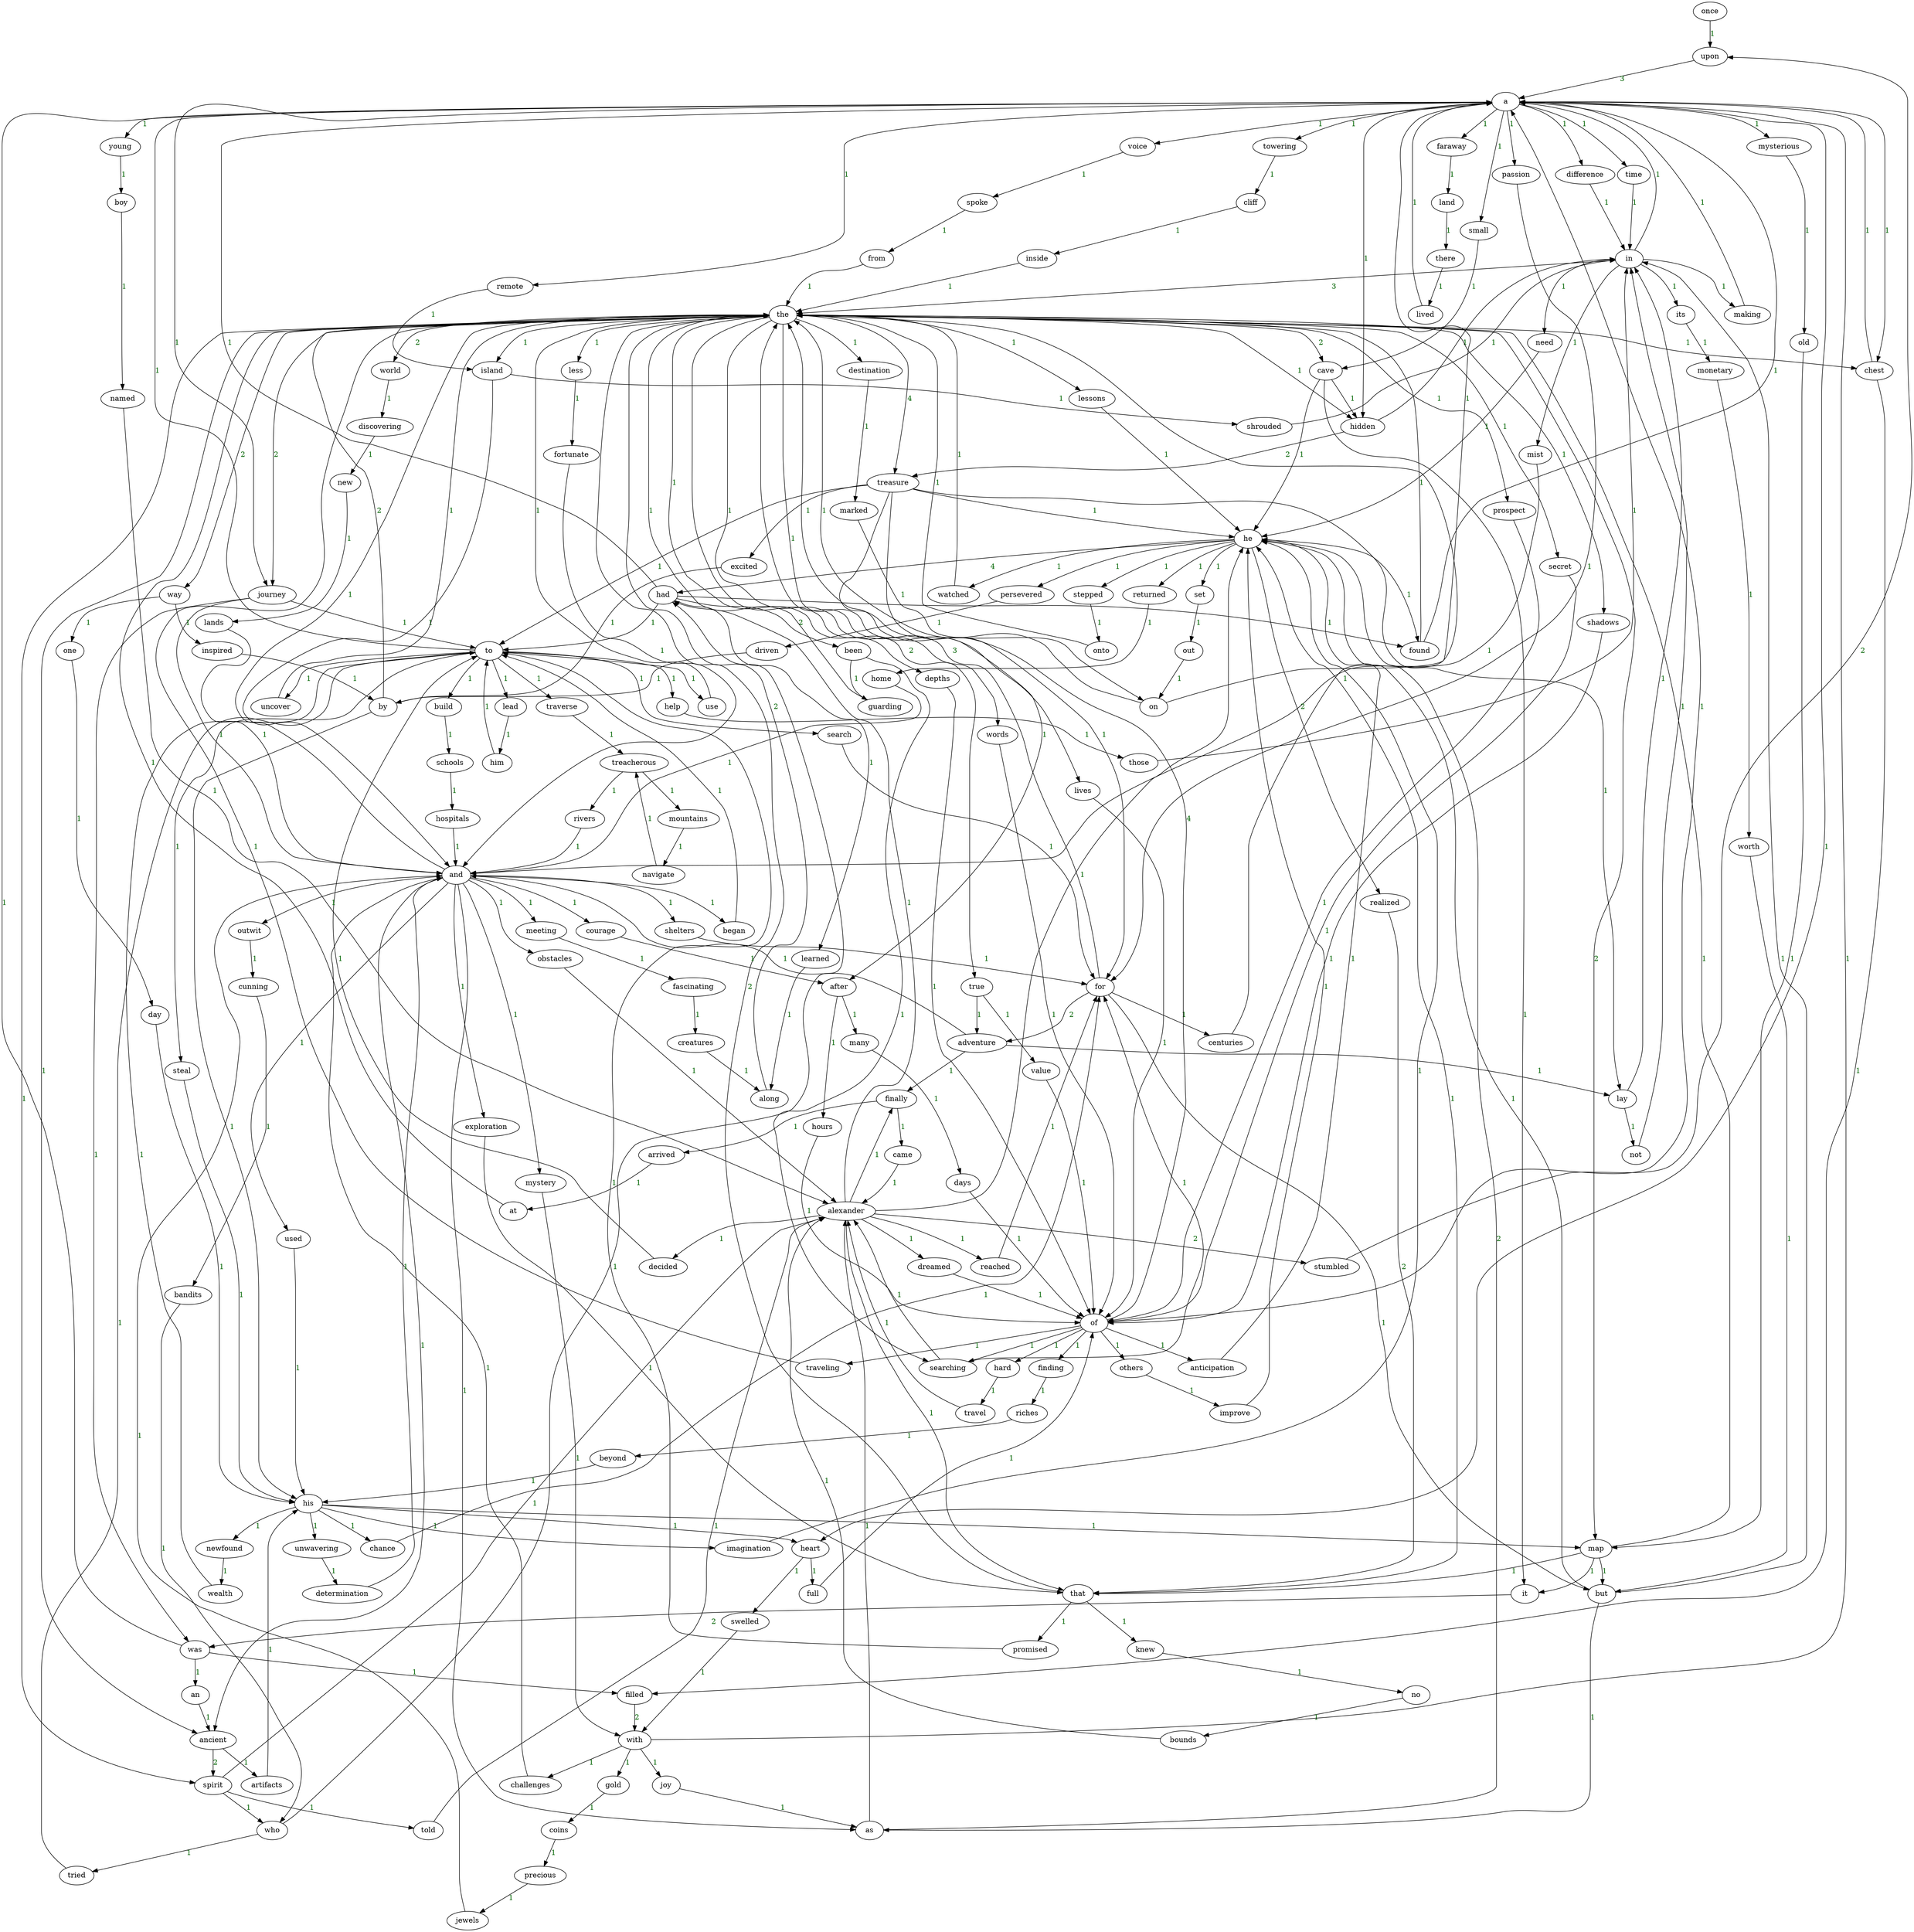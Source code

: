 digraph G {
    0 [label="once"]
    1 [label="upon"]
    0->1 [label="1", fontcolor="darkgreen"]
    1 [label="upon"]
    2 [label="a"]
    1->2 [label="3", fontcolor="darkgreen"]
    2 [label="a"]
    3 [label="time"]
    2->3 [label="1", fontcolor="darkgreen"]
    2 [label="a"]
    5 [label="faraway"]
    2->5 [label="1", fontcolor="darkgreen"]
    2 [label="a"]
    9 [label="young"]
    2->9 [label="1", fontcolor="darkgreen"]
    2 [label="a"]
    15 [label="passion"]
    2->15 [label="1", fontcolor="darkgreen"]
    2 [label="a"]
    44 [label="mysterious"]
    2->44 [label="1", fontcolor="darkgreen"]
    2 [label="a"]
    51 [label="hidden"]
    2->51 [label="1", fontcolor="darkgreen"]
    2 [label="a"]
    63 [label="journey"]
    2->63 [label="1", fontcolor="darkgreen"]
    2 [label="a"]
    98 [label="remote"]
    2->98 [label="1", fontcolor="darkgreen"]
    2 [label="a"]
    103 [label="heart"]
    2->103 [label="1", fontcolor="darkgreen"]
    2 [label="a"]
    112 [label="small"]
    2->112 [label="1", fontcolor="darkgreen"]
    2 [label="a"]
    115 [label="towering"]
    2->115 [label="1", fontcolor="darkgreen"]
    2 [label="a"]
    119 [label="chest"]
    2->119 [label="1", fontcolor="darkgreen"]
    2 [label="a"]
    132 [label="voice"]
    2->132 [label="1", fontcolor="darkgreen"]
    2 [label="a"]
    173 [label="difference"]
    2->173 [label="1", fontcolor="darkgreen"]
    3 [label="time"]
    4 [label="in"]
    3->4 [label="1", fontcolor="darkgreen"]
    4 [label="in"]
    2 [label="a"]
    4->2 [label="1", fontcolor="darkgreen"]
    4 [label="in"]
    27 [label="the"]
    4->27 [label="3", fontcolor="darkgreen"]
    4 [label="in"]
    101 [label="mist"]
    4->101 [label="1", fontcolor="darkgreen"]
    4 [label="in"]
    145 [label="its"]
    4->145 [label="1", fontcolor="darkgreen"]
    4 [label="in"]
    156 [label="need"]
    4->156 [label="1", fontcolor="darkgreen"]
    4 [label="in"]
    172 [label="making"]
    4->172 [label="1", fontcolor="darkgreen"]
    5 [label="faraway"]
    6 [label="land"]
    5->6 [label="1", fontcolor="darkgreen"]
    6 [label="land"]
    7 [label="there"]
    6->7 [label="1", fontcolor="darkgreen"]
    7 [label="there"]
    8 [label="lived"]
    7->8 [label="1", fontcolor="darkgreen"]
    8 [label="lived"]
    2 [label="a"]
    8->2 [label="1", fontcolor="darkgreen"]
    9 [label="young"]
    10 [label="boy"]
    9->10 [label="1", fontcolor="darkgreen"]
    10 [label="boy"]
    11 [label="named"]
    10->11 [label="1", fontcolor="darkgreen"]
    11 [label="named"]
    12 [label="alexander"]
    11->12 [label="1", fontcolor="darkgreen"]
    12 [label="alexander"]
    13 [label="he"]
    12->13 [label="1", fontcolor="darkgreen"]
    12 [label="alexander"]
    14 [label="had"]
    12->14 [label="1", fontcolor="darkgreen"]
    12 [label="alexander"]
    20 [label="that"]
    12->20 [label="1", fontcolor="darkgreen"]
    12 [label="alexander"]
    24 [label="dreamed"]
    12->24 [label="1", fontcolor="darkgreen"]
    12 [label="alexander"]
    41 [label="finally"]
    12->41 [label="1", fontcolor="darkgreen"]
    12 [label="alexander"]
    43 [label="stumbled"]
    12->43 [label="2", fontcolor="darkgreen"]
    12 [label="alexander"]
    131 [label="reached"]
    12->131 [label="1", fontcolor="darkgreen"]
    12 [label="alexander"]
    152 [label="decided"]
    12->152 [label="1", fontcolor="darkgreen"]
    13 [label="he"]
    14 [label="had"]
    13->14 [label="4", fontcolor="darkgreen"]
    13 [label="he"]
    60 [label="set"]
    13->60 [label="1", fontcolor="darkgreen"]
    13 [label="he"]
    83 [label="persevered"]
    13->83 [label="1", fontcolor="darkgreen"]
    13 [label="he"]
    106 [label="stepped"]
    13->106 [label="1", fontcolor="darkgreen"]
    13 [label="he"]
    118 [label="found"]
    13->118 [label="1", fontcolor="darkgreen"]
    13 [label="he"]
    129 [label="realized"]
    13->129 [label="2", fontcolor="darkgreen"]
    13 [label="he"]
    157 [label="returned"]
    13->157 [label="1", fontcolor="darkgreen"]
    13 [label="he"]
    168 [label="watched"]
    13->168 [label="1", fontcolor="darkgreen"]
    14 [label="had"]
    2 [label="a"]
    14->2 [label="1", fontcolor="darkgreen"]
    14 [label="had"]
    48 [label="to"]
    14->48 [label="1", fontcolor="darkgreen"]
    14 [label="had"]
    118 [label="found"]
    14->118 [label="1", fontcolor="darkgreen"]
    14 [label="had"]
    130 [label="been"]
    14->130 [label="2", fontcolor="darkgreen"]
    14 [label="had"]
    149 [label="learned"]
    14->149 [label="1", fontcolor="darkgreen"]
    15 [label="passion"]
    16 [label="for"]
    15->16 [label="1", fontcolor="darkgreen"]
    16 [label="for"]
    17 [label="adventure"]
    16->17 [label="2", fontcolor="darkgreen"]
    16 [label="for"]
    27 [label="the"]
    16->27 [label="3", fontcolor="darkgreen"]
    16 [label="for"]
    82 [label="but"]
    16->82 [label="1", fontcolor="darkgreen"]
    16 [label="for"]
    139 [label="centuries"]
    16->139 [label="1", fontcolor="darkgreen"]
    17 [label="adventure"]
    18 [label="and"]
    17->18 [label="1", fontcolor="darkgreen"]
    17 [label="adventure"]
    41 [label="finally"]
    17->41 [label="1", fontcolor="darkgreen"]
    17 [label="adventure"]
    143 [label="lay"]
    17->143 [label="1", fontcolor="darkgreen"]
    18 [label="and"]
    19 [label="exploration"]
    18->19 [label="1", fontcolor="darkgreen"]
    18 [label="and"]
    27 [label="the"]
    18->27 [label="1", fontcolor="darkgreen"]
    18 [label="and"]
    32 [label="meeting"]
    18->32 [label="1", fontcolor="darkgreen"]
    18 [label="and"]
    70 [label="obstacles"]
    18->70 [label="1", fontcolor="darkgreen"]
    18 [label="and"]
    76 [label="outwit"]
    18->76 [label="1", fontcolor="darkgreen"]
    18 [label="and"]
    87 [label="courage"]
    18->87 [label="1", fontcolor="darkgreen"]
    18 [label="and"]
    102 [label="mystery"]
    18->102 [label="1", fontcolor="darkgreen"]
    18 [label="and"]
    108 [label="began"]
    18->108 [label="1", fontcolor="darkgreen"]
    18 [label="and"]
    124 [label="ancient"]
    18->124 [label="1", fontcolor="darkgreen"]
    18 [label="and"]
    128 [label="as"]
    18->128 [label="1", fontcolor="darkgreen"]
    18 [label="and"]
    159 [label="used"]
    18->159 [label="1", fontcolor="darkgreen"]
    18 [label="and"]
    165 [label="shelters"]
    18->165 [label="1", fontcolor="darkgreen"]
    19 [label="exploration"]
    20 [label="that"]
    19->20 [label="1", fontcolor="darkgreen"]
    20 [label="that"]
    13 [label="he"]
    20->13 [label="1", fontcolor="darkgreen"]
    20 [label="that"]
    21 [label="knew"]
    20->21 [label="1", fontcolor="darkgreen"]
    20 [label="that"]
    27 [label="the"]
    20->27 [label="2", fontcolor="darkgreen"]
    20 [label="that"]
    47 [label="promised"]
    20->47 [label="1", fontcolor="darkgreen"]
    21 [label="knew"]
    22 [label="no"]
    21->22 [label="1", fontcolor="darkgreen"]
    22 [label="no"]
    23 [label="bounds"]
    22->23 [label="1", fontcolor="darkgreen"]
    23 [label="bounds"]
    12 [label="alexander"]
    23->12 [label="1", fontcolor="darkgreen"]
    24 [label="dreamed"]
    25 [label="of"]
    24->25 [label="1", fontcolor="darkgreen"]
    25 [label="of"]
    2 [label="a"]
    25->2 [label="1", fontcolor="darkgreen"]
    25 [label="of"]
    26 [label="traveling"]
    25->26 [label="1", fontcolor="darkgreen"]
    25 [label="of"]
    27 [label="the"]
    25->27 [label="4", fontcolor="darkgreen"]
    25 [label="of"]
    56 [label="finding"]
    25->56 [label="1", fontcolor="darkgreen"]
    25 [label="of"]
    91 [label="hard"]
    25->91 [label="1", fontcolor="darkgreen"]
    25 [label="of"]
    105 [label="anticipation"]
    25->105 [label="1", fontcolor="darkgreen"]
    25 [label="of"]
    111 [label="searching"]
    25->111 [label="1", fontcolor="darkgreen"]
    25 [label="of"]
    170 [label="others"]
    25->170 [label="1", fontcolor="darkgreen"]
    26 [label="traveling"]
    27 [label="the"]
    26->27 [label="1", fontcolor="darkgreen"]
    27 [label="the"]
    28 [label="world"]
    27->28 [label="2", fontcolor="darkgreen"]
    27 [label="the"]
    36 [label="way"]
    27->36 [label="2", fontcolor="darkgreen"]
    27 [label="the"]
    46 [label="map"]
    27->46 [label="2", fontcolor="darkgreen"]
    27 [label="the"]
    51 [label="hidden"]
    27->51 [label="1", fontcolor="darkgreen"]
    27 [label="the"]
    52 [label="treasure"]
    27->52 [label="4", fontcolor="darkgreen"]
    27 [label="the"]
    55 [label="prospect"]
    27->55 [label="1", fontcolor="darkgreen"]
    27 [label="the"]
    63 [label="journey"]
    27->63 [label="2", fontcolor="darkgreen"]
    27 [label="the"]
    65 [label="secret"]
    27->65 [label="1", fontcolor="darkgreen"]
    27 [label="the"]
    95 [label="destination"]
    27->95 [label="1", fontcolor="darkgreen"]
    27 [label="the"]
    99 [label="island"]
    27->99 [label="1", fontcolor="darkgreen"]
    27 [label="the"]
    113 [label="cave"]
    27->113 [label="2", fontcolor="darkgreen"]
    27 [label="the"]
    114 [label="shadows"]
    27->114 [label="1", fontcolor="darkgreen"]
    27 [label="the"]
    119 [label="chest"]
    27->119 [label="1", fontcolor="darkgreen"]
    27 [label="the"]
    124 [label="ancient"]
    27->124 [label="1", fontcolor="darkgreen"]
    27 [label="the"]
    135 [label="depths"]
    27->135 [label="1", fontcolor="darkgreen"]
    27 [label="the"]
    137 [label="spirit"]
    27->137 [label="1", fontcolor="darkgreen"]
    27 [label="the"]
    141 [label="true"]
    27->141 [label="2", fontcolor="darkgreen"]
    27 [label="the"]
    148 [label="lessons"]
    27->148 [label="1", fontcolor="darkgreen"]
    27 [label="the"]
    151 [label="words"]
    27->151 [label="1", fontcolor="darkgreen"]
    27 [label="the"]
    166 [label="less"]
    27->166 [label="1", fontcolor="darkgreen"]
    27 [label="the"]
    169 [label="lives"]
    27->169 [label="1", fontcolor="darkgreen"]
    28 [label="world"]
    29 [label="discovering"]
    28->29 [label="1", fontcolor="darkgreen"]
    29 [label="discovering"]
    30 [label="new"]
    29->30 [label="1", fontcolor="darkgreen"]
    30 [label="new"]
    31 [label="lands"]
    30->31 [label="1", fontcolor="darkgreen"]
    31 [label="lands"]
    18 [label="and"]
    31->18 [label="1", fontcolor="darkgreen"]
    32 [label="meeting"]
    33 [label="fascinating"]
    32->33 [label="1", fontcolor="darkgreen"]
    33 [label="fascinating"]
    34 [label="creatures"]
    33->34 [label="1", fontcolor="darkgreen"]
    34 [label="creatures"]
    35 [label="along"]
    34->35 [label="1", fontcolor="darkgreen"]
    35 [label="along"]
    27 [label="the"]
    35->27 [label="2", fontcolor="darkgreen"]
    36 [label="way"]
    37 [label="one"]
    36->37 [label="1", fontcolor="darkgreen"]
    36 [label="way"]
    150 [label="inspired"]
    36->150 [label="1", fontcolor="darkgreen"]
    37 [label="one"]
    38 [label="day"]
    37->38 [label="1", fontcolor="darkgreen"]
    38 [label="day"]
    39 [label="his"]
    38->39 [label="1", fontcolor="darkgreen"]
    39 [label="his"]
    40 [label="chance"]
    39->40 [label="1", fontcolor="darkgreen"]
    39 [label="his"]
    46 [label="map"]
    39->46 [label="1", fontcolor="darkgreen"]
    39 [label="his"]
    59 [label="imagination"]
    39->59 [label="1", fontcolor="darkgreen"]
    39 [label="his"]
    85 [label="unwavering"]
    39->85 [label="1", fontcolor="darkgreen"]
    39 [label="his"]
    103 [label="heart"]
    39->103 [label="1", fontcolor="darkgreen"]
    39 [label="his"]
    160 [label="newfound"]
    39->160 [label="1", fontcolor="darkgreen"]
    40 [label="chance"]
    16 [label="for"]
    40->16 [label="1", fontcolor="darkgreen"]
    41 [label="finally"]
    42 [label="came"]
    41->42 [label="1", fontcolor="darkgreen"]
    41 [label="finally"]
    93 [label="arrived"]
    41->93 [label="1", fontcolor="darkgreen"]
    42 [label="came"]
    12 [label="alexander"]
    42->12 [label="1", fontcolor="darkgreen"]
    43 [label="stumbled"]
    1 [label="upon"]
    43->1 [label="2", fontcolor="darkgreen"]
    44 [label="mysterious"]
    45 [label="old"]
    44->45 [label="1", fontcolor="darkgreen"]
    45 [label="old"]
    46 [label="map"]
    45->46 [label="1", fontcolor="darkgreen"]
    46 [label="map"]
    20 [label="that"]
    46->20 [label="1", fontcolor="darkgreen"]
    46 [label="map"]
    27 [label="the"]
    46->27 [label="1", fontcolor="darkgreen"]
    46 [label="map"]
    82 [label="but"]
    46->82 [label="1", fontcolor="darkgreen"]
    46 [label="map"]
    97 [label="it"]
    46->97 [label="1", fontcolor="darkgreen"]
    47 [label="promised"]
    48 [label="to"]
    47->48 [label="1", fontcolor="darkgreen"]
    48 [label="to"]
    2 [label="a"]
    48->2 [label="1", fontcolor="darkgreen"]
    48 [label="to"]
    49 [label="lead"]
    48->49 [label="1", fontcolor="darkgreen"]
    48 [label="to"]
    64 [label="uncover"]
    48->64 [label="1", fontcolor="darkgreen"]
    48 [label="to"]
    71 [label="traverse"]
    48->71 [label="1", fontcolor="darkgreen"]
    48 [label="to"]
    81 [label="steal"]
    48->81 [label="1", fontcolor="darkgreen"]
    48 [label="to"]
    109 [label="search"]
    48->109 [label="1", fontcolor="darkgreen"]
    48 [label="to"]
    153 [label="use"]
    48->153 [label="1", fontcolor="darkgreen"]
    48 [label="to"]
    154 [label="help"]
    48->154 [label="1", fontcolor="darkgreen"]
    48 [label="to"]
    162 [label="build"]
    48->162 [label="1", fontcolor="darkgreen"]
    49 [label="lead"]
    50 [label="him"]
    49->50 [label="1", fontcolor="darkgreen"]
    50 [label="him"]
    48 [label="to"]
    50->48 [label="1", fontcolor="darkgreen"]
    51 [label="hidden"]
    4 [label="in"]
    51->4 [label="1", fontcolor="darkgreen"]
    51 [label="hidden"]
    52 [label="treasure"]
    51->52 [label="2", fontcolor="darkgreen"]
    52 [label="treasure"]
    13 [label="he"]
    52->13 [label="1", fontcolor="darkgreen"]
    52 [label="treasure"]
    16 [label="for"]
    52->16 [label="1", fontcolor="darkgreen"]
    52 [label="treasure"]
    48 [label="to"]
    52->48 [label="1", fontcolor="darkgreen"]
    52 [label="treasure"]
    53 [label="excited"]
    52->53 [label="1", fontcolor="darkgreen"]
    52 [label="treasure"]
    88 [label="after"]
    52->88 [label="1", fontcolor="darkgreen"]
    52 [label="treasure"]
    143 [label="lay"]
    52->143 [label="1", fontcolor="darkgreen"]
    53 [label="excited"]
    54 [label="by"]
    53->54 [label="1", fontcolor="darkgreen"]
    54 [label="by"]
    27 [label="the"]
    54->27 [label="2", fontcolor="darkgreen"]
    54 [label="by"]
    39 [label="his"]
    54->39 [label="1", fontcolor="darkgreen"]
    55 [label="prospect"]
    25 [label="of"]
    55->25 [label="1", fontcolor="darkgreen"]
    56 [label="finding"]
    57 [label="riches"]
    56->57 [label="1", fontcolor="darkgreen"]
    57 [label="riches"]
    58 [label="beyond"]
    57->58 [label="1", fontcolor="darkgreen"]
    58 [label="beyond"]
    39 [label="his"]
    58->39 [label="1", fontcolor="darkgreen"]
    59 [label="imagination"]
    13 [label="he"]
    59->13 [label="1", fontcolor="darkgreen"]
    60 [label="set"]
    61 [label="out"]
    60->61 [label="1", fontcolor="darkgreen"]
    61 [label="out"]
    62 [label="on"]
    61->62 [label="1", fontcolor="darkgreen"]
    62 [label="on"]
    2 [label="a"]
    62->2 [label="1", fontcolor="darkgreen"]
    62 [label="on"]
    27 [label="the"]
    62->27 [label="1", fontcolor="darkgreen"]
    63 [label="journey"]
    18 [label="and"]
    63->18 [label="1", fontcolor="darkgreen"]
    63 [label="journey"]
    48 [label="to"]
    63->48 [label="1", fontcolor="darkgreen"]
    63 [label="journey"]
    66 [label="was"]
    63->66 [label="1", fontcolor="darkgreen"]
    64 [label="uncover"]
    27 [label="the"]
    64->27 [label="1", fontcolor="darkgreen"]
    65 [label="secret"]
    25 [label="of"]
    65->25 [label="1", fontcolor="darkgreen"]
    66 [label="was"]
    2 [label="a"]
    66->2 [label="1", fontcolor="darkgreen"]
    66 [label="was"]
    67 [label="filled"]
    66->67 [label="1", fontcolor="darkgreen"]
    66 [label="was"]
    136 [label="an"]
    66->136 [label="1", fontcolor="darkgreen"]
    67 [label="filled"]
    68 [label="with"]
    67->68 [label="2", fontcolor="darkgreen"]
    68 [label="with"]
    2 [label="a"]
    68->2 [label="1", fontcolor="darkgreen"]
    68 [label="with"]
    69 [label="challenges"]
    68->69 [label="1", fontcolor="darkgreen"]
    68 [label="with"]
    120 [label="gold"]
    68->120 [label="1", fontcolor="darkgreen"]
    68 [label="with"]
    127 [label="joy"]
    68->127 [label="1", fontcolor="darkgreen"]
    69 [label="challenges"]
    18 [label="and"]
    69->18 [label="1", fontcolor="darkgreen"]
    70 [label="obstacles"]
    12 [label="alexander"]
    70->12 [label="1", fontcolor="darkgreen"]
    71 [label="traverse"]
    72 [label="treacherous"]
    71->72 [label="1", fontcolor="darkgreen"]
    72 [label="treacherous"]
    73 [label="mountains"]
    72->73 [label="1", fontcolor="darkgreen"]
    72 [label="treacherous"]
    75 [label="rivers"]
    72->75 [label="1", fontcolor="darkgreen"]
    73 [label="mountains"]
    74 [label="navigate"]
    73->74 [label="1", fontcolor="darkgreen"]
    74 [label="navigate"]
    72 [label="treacherous"]
    74->72 [label="1", fontcolor="darkgreen"]
    75 [label="rivers"]
    18 [label="and"]
    75->18 [label="1", fontcolor="darkgreen"]
    76 [label="outwit"]
    77 [label="cunning"]
    76->77 [label="1", fontcolor="darkgreen"]
    77 [label="cunning"]
    78 [label="bandits"]
    77->78 [label="1", fontcolor="darkgreen"]
    78 [label="bandits"]
    79 [label="who"]
    78->79 [label="1", fontcolor="darkgreen"]
    79 [label="who"]
    14 [label="had"]
    79->14 [label="1", fontcolor="darkgreen"]
    79 [label="who"]
    80 [label="tried"]
    79->80 [label="1", fontcolor="darkgreen"]
    80 [label="tried"]
    48 [label="to"]
    80->48 [label="1", fontcolor="darkgreen"]
    81 [label="steal"]
    39 [label="his"]
    81->39 [label="1", fontcolor="darkgreen"]
    82 [label="but"]
    4 [label="in"]
    82->4 [label="1", fontcolor="darkgreen"]
    82 [label="but"]
    13 [label="he"]
    82->13 [label="1", fontcolor="darkgreen"]
    82 [label="but"]
    128 [label="as"]
    82->128 [label="1", fontcolor="darkgreen"]
    83 [label="persevered"]
    84 [label="driven"]
    83->84 [label="1", fontcolor="darkgreen"]
    84 [label="driven"]
    54 [label="by"]
    84->54 [label="1", fontcolor="darkgreen"]
    85 [label="unwavering"]
    86 [label="determination"]
    85->86 [label="1", fontcolor="darkgreen"]
    86 [label="determination"]
    18 [label="and"]
    86->18 [label="1", fontcolor="darkgreen"]
    87 [label="courage"]
    88 [label="after"]
    87->88 [label="1", fontcolor="darkgreen"]
    88 [label="after"]
    89 [label="many"]
    88->89 [label="1", fontcolor="darkgreen"]
    88 [label="after"]
    110 [label="hours"]
    88->110 [label="1", fontcolor="darkgreen"]
    89 [label="many"]
    90 [label="days"]
    89->90 [label="1", fontcolor="darkgreen"]
    90 [label="days"]
    25 [label="of"]
    90->25 [label="1", fontcolor="darkgreen"]
    91 [label="hard"]
    92 [label="travel"]
    91->92 [label="1", fontcolor="darkgreen"]
    92 [label="travel"]
    12 [label="alexander"]
    92->12 [label="1", fontcolor="darkgreen"]
    93 [label="arrived"]
    94 [label="at"]
    93->94 [label="1", fontcolor="darkgreen"]
    94 [label="at"]
    27 [label="the"]
    94->27 [label="1", fontcolor="darkgreen"]
    95 [label="destination"]
    96 [label="marked"]
    95->96 [label="1", fontcolor="darkgreen"]
    96 [label="marked"]
    62 [label="on"]
    96->62 [label="1", fontcolor="darkgreen"]
    97 [label="it"]
    66 [label="was"]
    97->66 [label="2", fontcolor="darkgreen"]
    98 [label="remote"]
    99 [label="island"]
    98->99 [label="1", fontcolor="darkgreen"]
    99 [label="island"]
    18 [label="and"]
    99->18 [label="1", fontcolor="darkgreen"]
    99 [label="island"]
    100 [label="shrouded"]
    99->100 [label="1", fontcolor="darkgreen"]
    100 [label="shrouded"]
    4 [label="in"]
    100->4 [label="1", fontcolor="darkgreen"]
    101 [label="mist"]
    18 [label="and"]
    101->18 [label="1", fontcolor="darkgreen"]
    102 [label="mystery"]
    68 [label="with"]
    102->68 [label="1", fontcolor="darkgreen"]
    103 [label="heart"]
    104 [label="full"]
    103->104 [label="1", fontcolor="darkgreen"]
    103 [label="heart"]
    126 [label="swelled"]
    103->126 [label="1", fontcolor="darkgreen"]
    104 [label="full"]
    25 [label="of"]
    104->25 [label="1", fontcolor="darkgreen"]
    105 [label="anticipation"]
    13 [label="he"]
    105->13 [label="1", fontcolor="darkgreen"]
    106 [label="stepped"]
    107 [label="onto"]
    106->107 [label="1", fontcolor="darkgreen"]
    107 [label="onto"]
    27 [label="the"]
    107->27 [label="1", fontcolor="darkgreen"]
    108 [label="began"]
    48 [label="to"]
    108->48 [label="1", fontcolor="darkgreen"]
    109 [label="search"]
    16 [label="for"]
    109->16 [label="1", fontcolor="darkgreen"]
    110 [label="hours"]
    25 [label="of"]
    110->25 [label="1", fontcolor="darkgreen"]
    111 [label="searching"]
    12 [label="alexander"]
    111->12 [label="1", fontcolor="darkgreen"]
    111 [label="searching"]
    16 [label="for"]
    111->16 [label="1", fontcolor="darkgreen"]
    112 [label="small"]
    113 [label="cave"]
    112->113 [label="1", fontcolor="darkgreen"]
    113 [label="cave"]
    13 [label="he"]
    113->13 [label="1", fontcolor="darkgreen"]
    113 [label="cave"]
    51 [label="hidden"]
    113->51 [label="1", fontcolor="darkgreen"]
    113 [label="cave"]
    97 [label="it"]
    113->97 [label="1", fontcolor="darkgreen"]
    114 [label="shadows"]
    25 [label="of"]
    114->25 [label="1", fontcolor="darkgreen"]
    115 [label="towering"]
    116 [label="cliff"]
    115->116 [label="1", fontcolor="darkgreen"]
    116 [label="cliff"]
    117 [label="inside"]
    116->117 [label="1", fontcolor="darkgreen"]
    117 [label="inside"]
    27 [label="the"]
    117->27 [label="1", fontcolor="darkgreen"]
    118 [label="found"]
    2 [label="a"]
    118->2 [label="1", fontcolor="darkgreen"]
    118 [label="found"]
    27 [label="the"]
    118->27 [label="1", fontcolor="darkgreen"]
    119 [label="chest"]
    2 [label="a"]
    119->2 [label="1", fontcolor="darkgreen"]
    119 [label="chest"]
    67 [label="filled"]
    119->67 [label="1", fontcolor="darkgreen"]
    120 [label="gold"]
    121 [label="coins"]
    120->121 [label="1", fontcolor="darkgreen"]
    121 [label="coins"]
    122 [label="precious"]
    121->122 [label="1", fontcolor="darkgreen"]
    122 [label="precious"]
    123 [label="jewels"]
    122->123 [label="1", fontcolor="darkgreen"]
    123 [label="jewels"]
    18 [label="and"]
    123->18 [label="1", fontcolor="darkgreen"]
    124 [label="ancient"]
    125 [label="artifacts"]
    124->125 [label="1", fontcolor="darkgreen"]
    124 [label="ancient"]
    137 [label="spirit"]
    124->137 [label="2", fontcolor="darkgreen"]
    125 [label="artifacts"]
    39 [label="his"]
    125->39 [label="1", fontcolor="darkgreen"]
    126 [label="swelled"]
    68 [label="with"]
    126->68 [label="1", fontcolor="darkgreen"]
    127 [label="joy"]
    128 [label="as"]
    127->128 [label="1", fontcolor="darkgreen"]
    128 [label="as"]
    12 [label="alexander"]
    128->12 [label="1", fontcolor="darkgreen"]
    128 [label="as"]
    13 [label="he"]
    128->13 [label="2", fontcolor="darkgreen"]
    129 [label="realized"]
    20 [label="that"]
    129->20 [label="2", fontcolor="darkgreen"]
    130 [label="been"]
    111 [label="searching"]
    130->111 [label="1", fontcolor="darkgreen"]
    130 [label="been"]
    138 [label="guarding"]
    130->138 [label="1", fontcolor="darkgreen"]
    131 [label="reached"]
    16 [label="for"]
    131->16 [label="1", fontcolor="darkgreen"]
    132 [label="voice"]
    133 [label="spoke"]
    132->133 [label="1", fontcolor="darkgreen"]
    133 [label="spoke"]
    134 [label="from"]
    133->134 [label="1", fontcolor="darkgreen"]
    134 [label="from"]
    27 [label="the"]
    134->27 [label="1", fontcolor="darkgreen"]
    135 [label="depths"]
    25 [label="of"]
    135->25 [label="1", fontcolor="darkgreen"]
    136 [label="an"]
    124 [label="ancient"]
    136->124 [label="1", fontcolor="darkgreen"]
    137 [label="spirit"]
    12 [label="alexander"]
    137->12 [label="1", fontcolor="darkgreen"]
    137 [label="spirit"]
    79 [label="who"]
    137->79 [label="1", fontcolor="darkgreen"]
    137 [label="spirit"]
    140 [label="told"]
    137->140 [label="1", fontcolor="darkgreen"]
    138 [label="guarding"]
    27 [label="the"]
    138->27 [label="1", fontcolor="darkgreen"]
    139 [label="centuries"]
    27 [label="the"]
    139->27 [label="1", fontcolor="darkgreen"]
    140 [label="told"]
    12 [label="alexander"]
    140->12 [label="1", fontcolor="darkgreen"]
    141 [label="true"]
    17 [label="adventure"]
    141->17 [label="1", fontcolor="darkgreen"]
    141 [label="true"]
    142 [label="value"]
    141->142 [label="1", fontcolor="darkgreen"]
    142 [label="value"]
    25 [label="of"]
    142->25 [label="1", fontcolor="darkgreen"]
    143 [label="lay"]
    4 [label="in"]
    143->4 [label="1", fontcolor="darkgreen"]
    143 [label="lay"]
    144 [label="not"]
    143->144 [label="1", fontcolor="darkgreen"]
    144 [label="not"]
    4 [label="in"]
    144->4 [label="1", fontcolor="darkgreen"]
    145 [label="its"]
    146 [label="monetary"]
    145->146 [label="1", fontcolor="darkgreen"]
    146 [label="monetary"]
    147 [label="worth"]
    146->147 [label="1", fontcolor="darkgreen"]
    147 [label="worth"]
    82 [label="but"]
    147->82 [label="1", fontcolor="darkgreen"]
    148 [label="lessons"]
    13 [label="he"]
    148->13 [label="1", fontcolor="darkgreen"]
    149 [label="learned"]
    35 [label="along"]
    149->35 [label="1", fontcolor="darkgreen"]
    150 [label="inspired"]
    54 [label="by"]
    150->54 [label="1", fontcolor="darkgreen"]
    151 [label="words"]
    25 [label="of"]
    151->25 [label="1", fontcolor="darkgreen"]
    152 [label="decided"]
    48 [label="to"]
    152->48 [label="1", fontcolor="darkgreen"]
    153 [label="use"]
    27 [label="the"]
    153->27 [label="1", fontcolor="darkgreen"]
    154 [label="help"]
    155 [label="those"]
    154->155 [label="1", fontcolor="darkgreen"]
    155 [label="those"]
    4 [label="in"]
    155->4 [label="1", fontcolor="darkgreen"]
    156 [label="need"]
    13 [label="he"]
    156->13 [label="1", fontcolor="darkgreen"]
    157 [label="returned"]
    158 [label="home"]
    157->158 [label="1", fontcolor="darkgreen"]
    158 [label="home"]
    18 [label="and"]
    158->18 [label="1", fontcolor="darkgreen"]
    159 [label="used"]
    39 [label="his"]
    159->39 [label="1", fontcolor="darkgreen"]
    160 [label="newfound"]
    161 [label="wealth"]
    160->161 [label="1", fontcolor="darkgreen"]
    161 [label="wealth"]
    48 [label="to"]
    161->48 [label="1", fontcolor="darkgreen"]
    162 [label="build"]
    163 [label="schools"]
    162->163 [label="1", fontcolor="darkgreen"]
    163 [label="schools"]
    164 [label="hospitals"]
    163->164 [label="1", fontcolor="darkgreen"]
    164 [label="hospitals"]
    18 [label="and"]
    164->18 [label="1", fontcolor="darkgreen"]
    165 [label="shelters"]
    16 [label="for"]
    165->16 [label="1", fontcolor="darkgreen"]
    166 [label="less"]
    167 [label="fortunate"]
    166->167 [label="1", fontcolor="darkgreen"]
    167 [label="fortunate"]
    18 [label="and"]
    167->18 [label="1", fontcolor="darkgreen"]
    168 [label="watched"]
    27 [label="the"]
    168->27 [label="1", fontcolor="darkgreen"]
    169 [label="lives"]
    25 [label="of"]
    169->25 [label="1", fontcolor="darkgreen"]
    170 [label="others"]
    171 [label="improve"]
    170->171 [label="1", fontcolor="darkgreen"]
    171 [label="improve"]
    13 [label="he"]
    171->13 [label="1", fontcolor="darkgreen"]
    172 [label="making"]
    2 [label="a"]
    172->2 [label="1", fontcolor="darkgreen"]
    173 [label="difference"]
    4 [label="in"]
    173->4 [label="1", fontcolor="darkgreen"]
}

